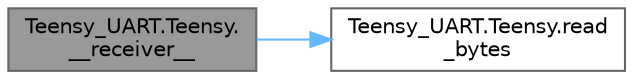 digraph "Teensy_UART.Teensy.__receiver__"
{
 // LATEX_PDF_SIZE
  bgcolor="transparent";
  edge [fontname=Helvetica,fontsize=10,labelfontname=Helvetica,labelfontsize=10];
  node [fontname=Helvetica,fontsize=10,shape=box,height=0.2,width=0.4];
  rankdir="LR";
  Node1 [id="Node000001",label="Teensy_UART.Teensy.\l__receiver__",height=0.2,width=0.4,color="gray40", fillcolor="grey60", style="filled", fontcolor="black",tooltip=" "];
  Node1 -> Node2 [id="edge2_Node000001_Node000002",color="steelblue1",style="solid",tooltip=" "];
  Node2 [id="Node000002",label="Teensy_UART.Teensy.read\l_bytes",height=0.2,width=0.4,color="grey40", fillcolor="white", style="filled",URL="$class_teensy___u_a_r_t_1_1_teensy.html#a975dfaa83afc64a699669c0d83a6f94c",tooltip=" "];
}

